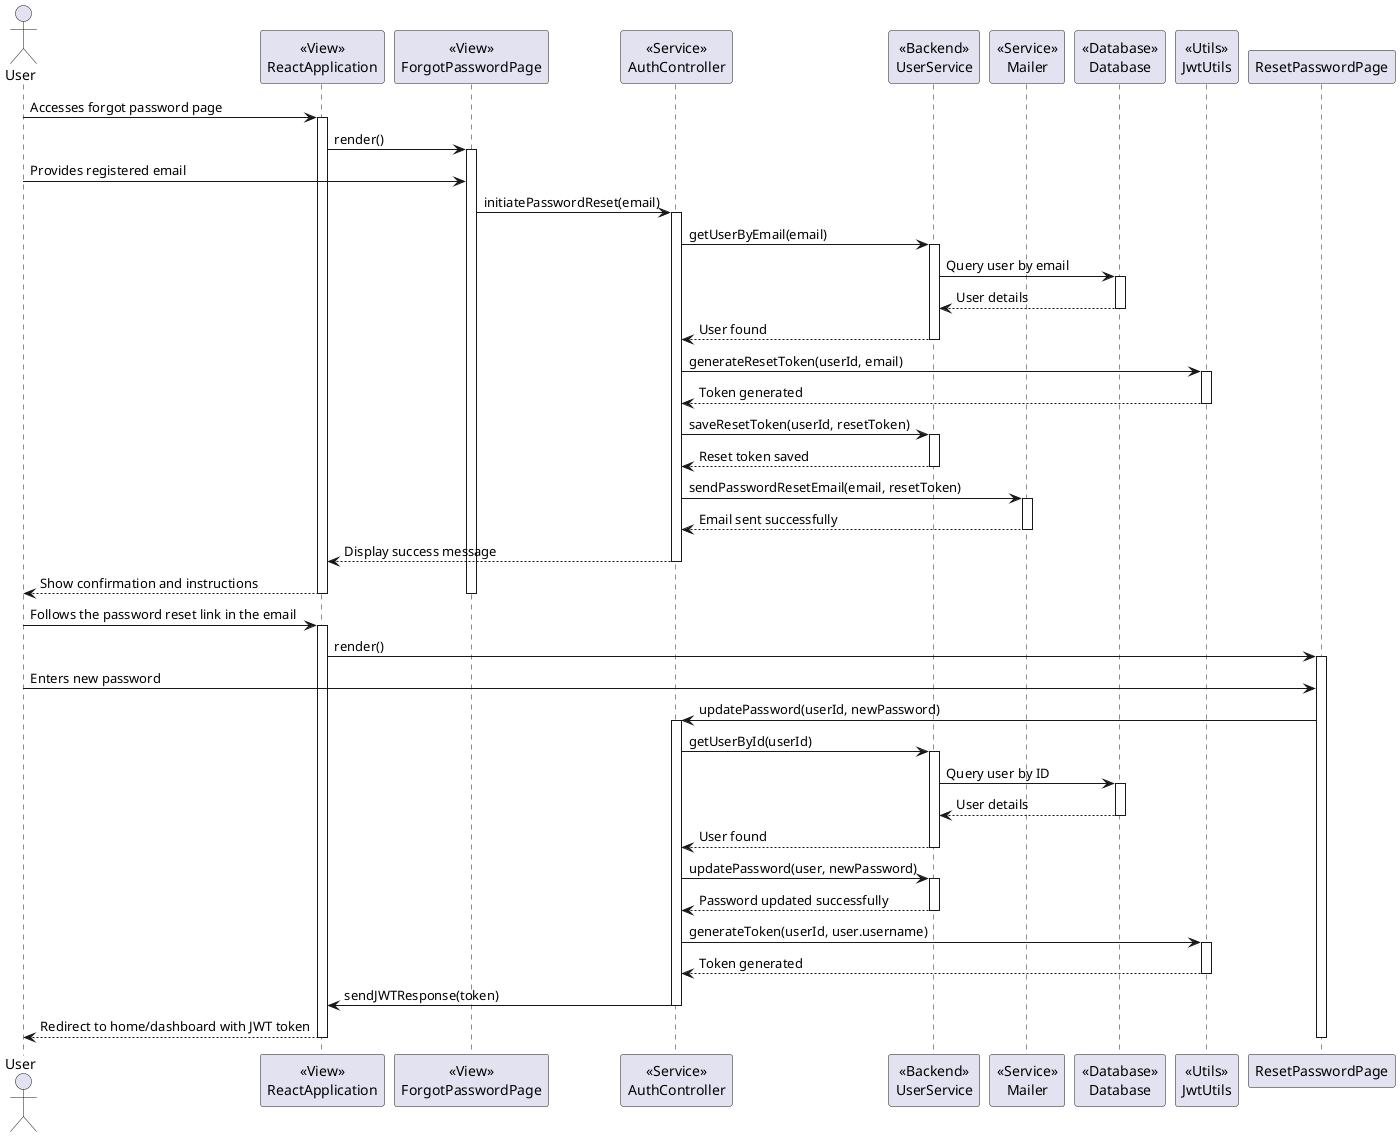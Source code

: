 @startuml

actor User

participant ReactApplication as "<<View>>\nReactApplication"
participant ForgotPasswordPage as "<<View>>\nForgotPasswordPage"
participant AuthController as "<<Service>>\nAuthController"
participant UserService as "<<Backend>>\nUserService"
participant Mailer as "<<Service>>\nMailer"
participant Database as "<<Database>>\nDatabase"
participant JwtUtils as "<<Utils>>\nJwtUtils"

User -> ReactApplication: Accesses forgot password page
activate ReactApplication

ReactApplication -> ForgotPasswordPage: render()
activate ForgotPasswordPage

User -> ForgotPasswordPage: Provides registered email
ForgotPasswordPage -> AuthController: initiatePasswordReset(email)
activate AuthController

AuthController -> UserService: getUserByEmail(email)
activate UserService

UserService -> Database: Query user by email
activate Database

Database --> UserService: User details
deactivate Database

UserService --> AuthController: User found
deactivate UserService

AuthController -> JwtUtils: generateResetToken(userId, email)
activate JwtUtils

JwtUtils --> AuthController: Token generated
deactivate JwtUtils

AuthController -> UserService: saveResetToken(userId, resetToken)
activate UserService

UserService --> AuthController: Reset token saved
deactivate UserService

AuthController -> Mailer: sendPasswordResetEmail(email, resetToken)
activate Mailer

Mailer --> AuthController: Email sent successfully
deactivate Mailer

AuthController --> ReactApplication: Display success message
deactivate AuthController

ReactApplication --> User: Show confirmation and instructions
deactivate ReactApplication
deactivate ForgotPasswordPage

User -> ReactApplication: Follows the password reset link in the email
activate ReactApplication

ReactApplication -> ResetPasswordPage: render()
activate ResetPasswordPage

User -> ResetPasswordPage: Enters new password
ResetPasswordPage -> AuthController: updatePassword(userId, newPassword)
activate AuthController

AuthController -> UserService: getUserById(userId)
activate UserService

UserService -> Database: Query user by ID
activate Database

Database --> UserService: User details
deactivate Database

UserService --> AuthController: User found
deactivate UserService

AuthController -> UserService: updatePassword(user, newPassword)
activate UserService

UserService --> AuthController: Password updated successfully
deactivate UserService

AuthController -> JwtUtils: generateToken(userId, user.username)
activate JwtUtils

JwtUtils --> AuthController: Token generated
deactivate JwtUtils

AuthController -> ReactApplication: sendJWTResponse(token)
deactivate AuthController

ReactApplication --> User: Redirect to home/dashboard with JWT token
deactivate ReactApplication
deactivate ResetPasswordPage

@enduml
